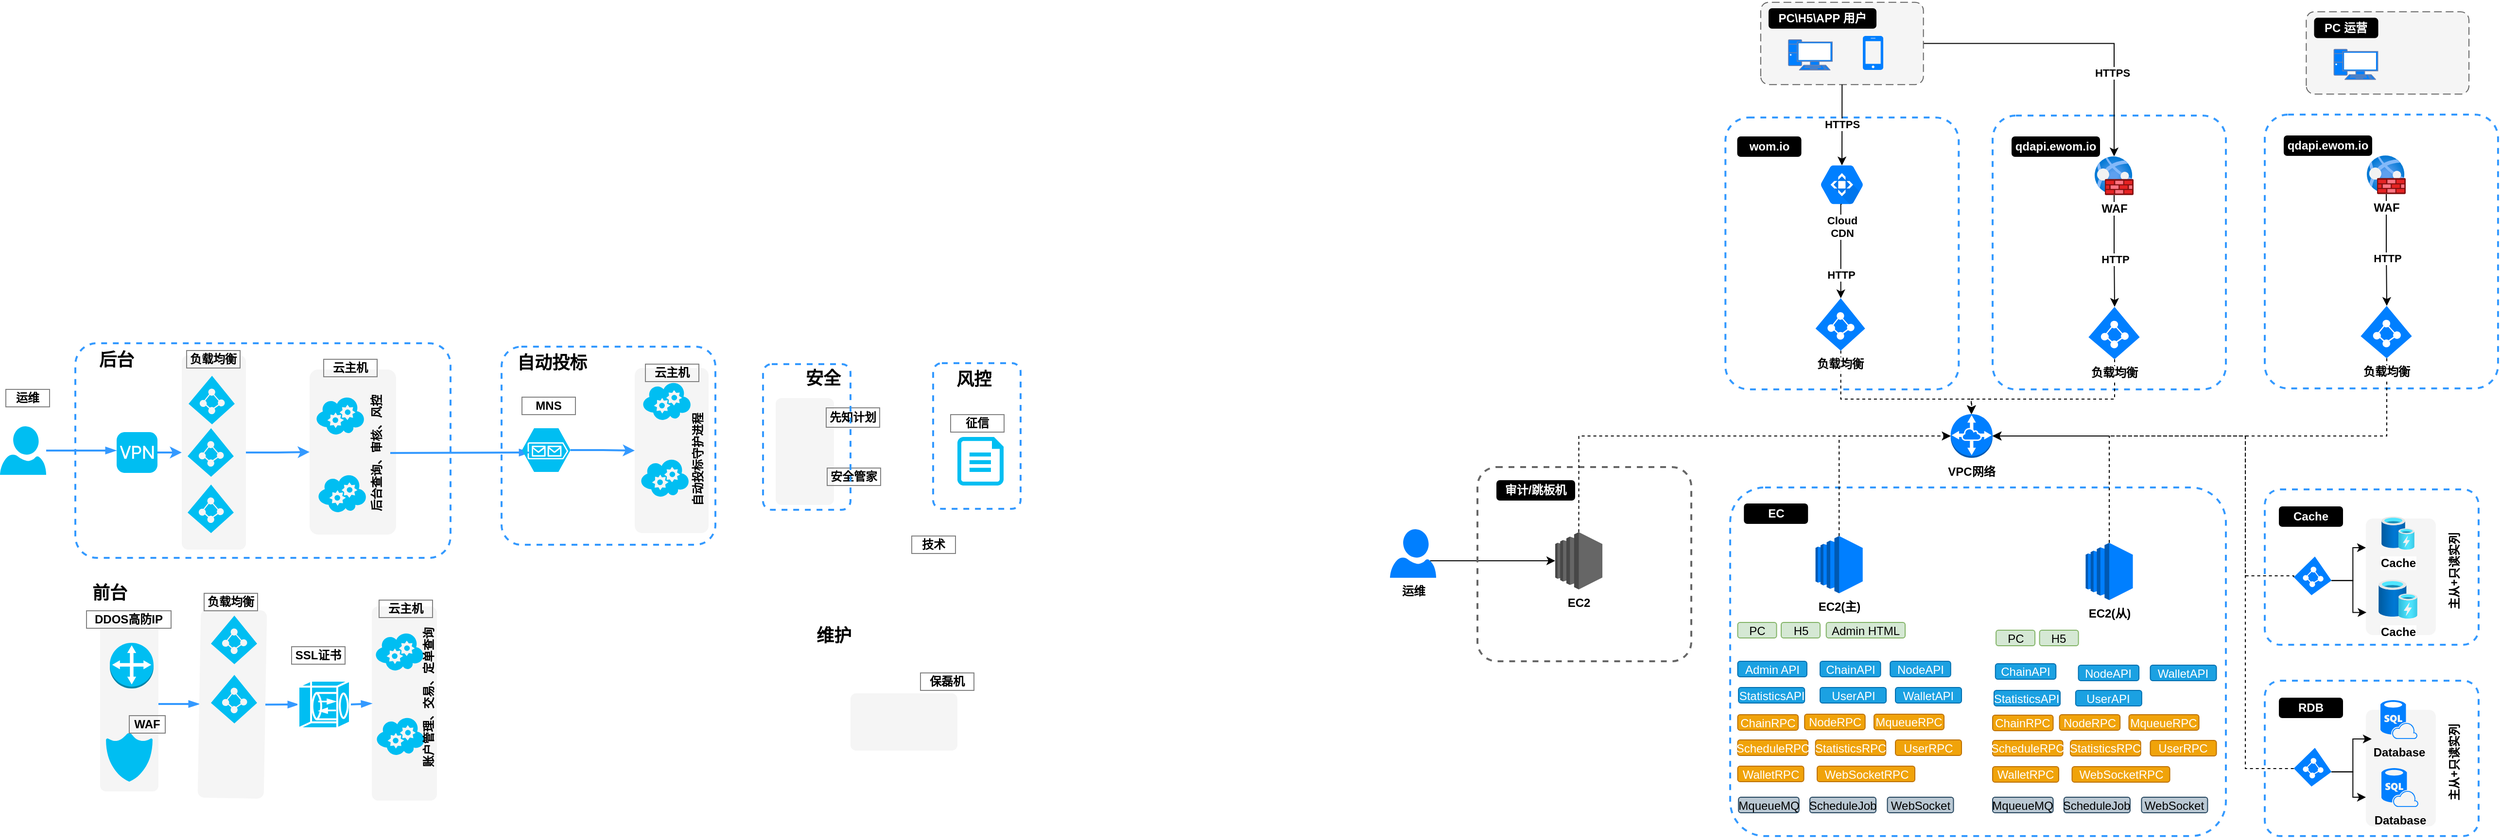 <mxfile version="17.4.6" type="github">
  <diagram name="Page-1" id="bfe91b75-5d2c-26a0-9c1d-138518896778">
    <mxGraphModel dx="3629" dy="1196" grid="1" gridSize="10" guides="1" tooltips="1" connect="1" arrows="1" fold="1" page="0" pageScale="1" pageWidth="1100" pageHeight="850" background="none" math="0" shadow="0">
      <root>
        <mxCell id="0" />
        <mxCell id="1" parent="0" />
        <mxCell id="LizpNqH5XbW1a9Z3ppsu-41" value="" style="rounded=1;arcSize=10;dashed=1;strokeColor=#666666;fillColor=#f5f5f5;dashPattern=8 4;strokeWidth=1;rotation=-90;" vertex="1" parent="1">
          <mxGeometry x="1004" y="-110.19" width="84.75" height="167.38" as="geometry" />
        </mxCell>
        <mxCell id="JEiJStZFtpuKIrxnZZQP-120" value="" style="rounded=1;arcSize=10;dashed=1;strokeColor=#3399FF;fillColor=none;strokeWidth=2;" parent="1" vertex="1">
          <mxGeometry x="370" y="421" width="510" height="359" as="geometry" />
        </mxCell>
        <mxCell id="JEiJStZFtpuKIrxnZZQP-112" value="" style="rounded=1;arcSize=10;dashed=1;strokeColor=#3399FF;fillColor=none;strokeWidth=2;fontStyle=1;labelBackgroundColor=default;" parent="1" vertex="1">
          <mxGeometry x="640" y="38" width="240" height="282" as="geometry" />
        </mxCell>
        <mxCell id="JEiJStZFtpuKIrxnZZQP-115" style="edgeStyle=orthogonalEdgeStyle;rounded=0;orthogonalLoop=1;jettySize=auto;html=1;entryX=0.51;entryY=0;entryDx=0;entryDy=0;entryPerimeter=0;fontColor=#000000;" parent="1" source="JEiJStZFtpuKIrxnZZQP-105" target="JEiJStZFtpuKIrxnZZQP-114" edge="1">
          <mxGeometry relative="1" as="geometry" />
        </mxCell>
        <mxCell id="JEiJStZFtpuKIrxnZZQP-117" value="HTTP" style="edgeLabel;html=1;align=center;verticalAlign=middle;resizable=0;points=[];fontColor=#000000;fontStyle=1" parent="JEiJStZFtpuKIrxnZZQP-115" vertex="1" connectable="0">
          <mxGeometry x="0.147" relative="1" as="geometry">
            <mxPoint as="offset" />
          </mxGeometry>
        </mxCell>
        <mxCell id="JEiJStZFtpuKIrxnZZQP-143" style="edgeStyle=orthogonalEdgeStyle;rounded=0;orthogonalLoop=1;jettySize=auto;html=1;exitX=0.5;exitY=1;exitDx=0;exitDy=0;fontColor=#000000;" parent="1" source="JEiJStZFtpuKIrxnZZQP-14" target="JEiJStZFtpuKIrxnZZQP-105" edge="1">
          <mxGeometry relative="1" as="geometry" />
        </mxCell>
        <mxCell id="JEiJStZFtpuKIrxnZZQP-144" value="HTTPS" style="edgeLabel;html=1;align=center;verticalAlign=middle;resizable=0;points=[];fontColor=#000000;fontStyle=1" parent="JEiJStZFtpuKIrxnZZQP-143" vertex="1" connectable="0">
          <mxGeometry x="0.449" y="-2" relative="1" as="geometry">
            <mxPoint as="offset" />
          </mxGeometry>
        </mxCell>
        <mxCell id="JEiJStZFtpuKIrxnZZQP-14" value="" style="rounded=1;arcSize=10;dashed=1;strokeColor=#666666;fillColor=#f5f5f5;dashPattern=8 4;strokeWidth=1;rotation=-90;" parent="1" vertex="1">
          <mxGeometry x="442.75" y="-120" width="84.75" height="167.38" as="geometry" />
        </mxCell>
        <mxCell id="JEiJStZFtpuKIrxnZZQP-1" value="" style="rounded=1;arcSize=10;dashed=1;strokeColor=#3399FF;fillColor=none;strokeWidth=2;" parent="1" vertex="1">
          <mxGeometry x="365.13" y="40" width="240" height="280" as="geometry" />
        </mxCell>
        <mxCell id="JEiJStZFtpuKIrxnZZQP-2" value="" style="rounded=1;arcSize=10;dashed=1;strokeColor=none;fillColor=#f5f5f5;dashPattern=8 4;strokeWidth=2;rotation=0;" parent="1" vertex="1">
          <mxGeometry x="-535" y="633" width="110" height="59" as="geometry" />
        </mxCell>
        <mxCell id="JEiJStZFtpuKIrxnZZQP-3" value="" style="rounded=1;arcSize=10;dashed=1;strokeColor=#3399FF;fillColor=none;strokeWidth=2;" parent="1" vertex="1">
          <mxGeometry x="920" y="423" width="220" height="160" as="geometry" />
        </mxCell>
        <mxCell id="JEiJStZFtpuKIrxnZZQP-4" value="" style="rounded=1;arcSize=10;dashed=1;strokeColor=#3399FF;fillColor=none;strokeWidth=2;rotation=-90;" parent="1" vertex="1">
          <mxGeometry x="-1250" y="190" width="221" height="386" as="geometry" />
        </mxCell>
        <mxCell id="JEiJStZFtpuKIrxnZZQP-5" value="" style="rounded=1;arcSize=10;dashed=1;strokeColor=#3399FF;fillColor=none;strokeWidth=2;" parent="1" vertex="1">
          <mxGeometry x="-450" y="293" width="90" height="150" as="geometry" />
        </mxCell>
        <mxCell id="JEiJStZFtpuKIrxnZZQP-6" value="" style="rounded=1;arcSize=10;dashed=1;strokeColor=#3399FF;fillColor=none;strokeWidth=2;" parent="1" vertex="1">
          <mxGeometry x="-894" y="276" width="220" height="204" as="geometry" />
        </mxCell>
        <mxCell id="JEiJStZFtpuKIrxnZZQP-103" value="HTTPS" style="edgeStyle=orthogonalEdgeStyle;rounded=0;orthogonalLoop=1;jettySize=auto;html=1;exitX=0;exitY=0.5;exitDx=0;exitDy=0;entryX=0.5;entryY=0.16;entryDx=0;entryDy=0;entryPerimeter=0;fontColor=#000000;fontStyle=1" parent="1" source="JEiJStZFtpuKIrxnZZQP-14" target="JEiJStZFtpuKIrxnZZQP-102" edge="1">
          <mxGeometry relative="1" as="geometry" />
        </mxCell>
        <mxCell id="JEiJStZFtpuKIrxnZZQP-15" value="" style="rounded=1;arcSize=10;dashed=1;strokeColor=none;fillColor=#f5f5f5;dashPattern=8 4;strokeWidth=2;" parent="1" vertex="1">
          <mxGeometry x="-612" y="329" width="60" height="110" as="geometry" />
        </mxCell>
        <mxCell id="JEiJStZFtpuKIrxnZZQP-16" style="edgeStyle=orthogonalEdgeStyle;rounded=0;html=1;exitX=0.5;exitY=1;entryX=0.5;entryY=0;jettySize=auto;orthogonalLoop=1;strokeColor=#3399FF;strokeWidth=2;" parent="1" source="JEiJStZFtpuKIrxnZZQP-17" target="JEiJStZFtpuKIrxnZZQP-18" edge="1">
          <mxGeometry relative="1" as="geometry" />
        </mxCell>
        <mxCell id="JEiJStZFtpuKIrxnZZQP-17" value="" style="rounded=1;arcSize=10;dashed=1;strokeColor=none;fillColor=#f5f5f5;dashPattern=8 4;strokeWidth=2;rotation=-90;" parent="1" vertex="1">
          <mxGeometry x="-1290" y="352" width="200" height="66" as="geometry" />
        </mxCell>
        <mxCell id="JEiJStZFtpuKIrxnZZQP-18" value="" style="rounded=1;arcSize=10;dashed=1;strokeColor=none;fillColor=#f5f5f5;dashPattern=8 4;strokeWidth=2;rotation=-90;" parent="1" vertex="1">
          <mxGeometry x="-1132" y="340" width="170" height="89" as="geometry" />
        </mxCell>
        <mxCell id="JEiJStZFtpuKIrxnZZQP-19" value="" style="rounded=1;arcSize=10;dashed=1;strokeColor=none;fillColor=#f5f5f5;dashPattern=8 4;strokeWidth=2;rotation=-90;" parent="1" vertex="1">
          <mxGeometry x="-804" y="345" width="170" height="76" as="geometry" />
        </mxCell>
        <mxCell id="JEiJStZFtpuKIrxnZZQP-20" value="" style="rounded=1;arcSize=10;dashed=1;strokeColor=none;fillColor=#f5f5f5;dashPattern=8 4;strokeWidth=2;rotation=-90;" parent="1" vertex="1">
          <mxGeometry x="1000" y="477" width="120" height="72" as="geometry" />
        </mxCell>
        <mxCell id="JEiJStZFtpuKIrxnZZQP-21" value="" style="rounded=1;arcSize=10;dashed=1;strokeColor=none;fillColor=#f5f5f5;dashPattern=8 4;strokeWidth=2;rotation=-90;" parent="1" vertex="1">
          <mxGeometry x="-1094" y="610" width="200" height="67" as="geometry" />
        </mxCell>
        <mxCell id="JEiJStZFtpuKIrxnZZQP-22" style="edgeStyle=none;rounded=0;html=1;exitX=0.5;exitY=1;startArrow=none;startFill=0;endArrow=blockThin;endFill=1;jettySize=auto;orthogonalLoop=1;strokeColor=#3399FF;strokeWidth=2;fontColor=#00BEF2;" parent="1" source="JEiJStZFtpuKIrxnZZQP-23" target="JEiJStZFtpuKIrxnZZQP-25" edge="1">
          <mxGeometry relative="1" as="geometry" />
        </mxCell>
        <mxCell id="JEiJStZFtpuKIrxnZZQP-23" value="" style="rounded=1;arcSize=10;dashed=1;strokeColor=none;fillColor=#f5f5f5;dashPattern=8 4;strokeWidth=2;rotation=-90;" parent="1" vertex="1">
          <mxGeometry x="-1367" y="614" width="180" height="60" as="geometry" />
        </mxCell>
        <mxCell id="JEiJStZFtpuKIrxnZZQP-24" style="edgeStyle=none;rounded=0;html=1;exitX=0.5;exitY=1;entryX=0;entryY=0.5;entryPerimeter=0;startArrow=none;startFill=0;endArrow=blockThin;endFill=1;jettySize=auto;orthogonalLoop=1;strokeColor=#3399FF;strokeWidth=2;fontColor=#00BEF2;" parent="1" source="JEiJStZFtpuKIrxnZZQP-25" target="JEiJStZFtpuKIrxnZZQP-76" edge="1">
          <mxGeometry relative="1" as="geometry" />
        </mxCell>
        <mxCell id="JEiJStZFtpuKIrxnZZQP-25" value="" style="rounded=1;arcSize=10;dashed=1;strokeColor=none;fillColor=#f5f5f5;dashPattern=8 4;strokeWidth=2;rotation=-89;" parent="1" vertex="1">
          <mxGeometry x="-1268" y="610" width="194" height="68" as="geometry" />
        </mxCell>
        <mxCell id="JEiJStZFtpuKIrxnZZQP-158" style="edgeStyle=orthogonalEdgeStyle;rounded=0;orthogonalLoop=1;jettySize=auto;html=1;exitX=0.87;exitY=0.65;exitDx=0;exitDy=0;exitPerimeter=0;fontColor=#000000;" parent="1" source="JEiJStZFtpuKIrxnZZQP-27" target="JEiJStZFtpuKIrxnZZQP-157" edge="1">
          <mxGeometry relative="1" as="geometry" />
        </mxCell>
        <mxCell id="JEiJStZFtpuKIrxnZZQP-27" value="运维" style="verticalLabelPosition=bottom;html=1;verticalAlign=top;strokeColor=none;fillColor=#007FFF;shape=mxgraph.azure.user;fontStyle=1" parent="1" vertex="1">
          <mxGeometry x="20" y="464" width="47.5" height="50" as="geometry" />
        </mxCell>
        <mxCell id="JEiJStZFtpuKIrxnZZQP-28" value="" style="verticalLabelPosition=bottom;html=1;verticalAlign=top;strokeColor=none;fillColor=#00BEF2;shape=mxgraph.azure.azure_active_directory;" parent="1" vertex="1">
          <mxGeometry x="-1217" y="418" width="47.5" height="50" as="geometry" />
        </mxCell>
        <mxCell id="JEiJStZFtpuKIrxnZZQP-29" value="" style="verticalLabelPosition=bottom;html=1;verticalAlign=top;strokeColor=none;fillColor=#00BEF2;shape=mxgraph.azure.azure_active_directory;" parent="1" vertex="1">
          <mxGeometry x="-1216" y="306" width="47.5" height="50" as="geometry" />
        </mxCell>
        <mxCell id="JEiJStZFtpuKIrxnZZQP-30" value="" style="verticalLabelPosition=bottom;html=1;verticalAlign=top;strokeColor=none;fillColor=#00BEF2;shape=mxgraph.azure.azure_active_directory;" parent="1" vertex="1">
          <mxGeometry x="-1217" y="360" width="47.5" height="50" as="geometry" />
        </mxCell>
        <mxCell id="JEiJStZFtpuKIrxnZZQP-31" value="" style="verticalLabelPosition=bottom;html=1;verticalAlign=top;strokeColor=none;fillColor=#00BEF2;shape=mxgraph.azure.cloud_service;" parent="1" vertex="1">
          <mxGeometry x="-1024" y="570" width="50" height="40" as="geometry" />
        </mxCell>
        <mxCell id="JEiJStZFtpuKIrxnZZQP-32" value="" style="verticalLabelPosition=bottom;html=1;verticalAlign=top;strokeColor=none;fillColor=#00BEF2;shape=mxgraph.azure.cloud_service;" parent="1" vertex="1">
          <mxGeometry x="-1023" y="657" width="50" height="40" as="geometry" />
        </mxCell>
        <mxCell id="JEiJStZFtpuKIrxnZZQP-33" style="edgeStyle=none;rounded=0;html=1;exitX=0.5;exitY=1;entryX=0.16;entryY=0.556;entryPerimeter=0;startArrow=none;startFill=0;endArrow=blockThin;endFill=1;jettySize=auto;orthogonalLoop=1;strokeColor=#3399FF;strokeWidth=2;fontColor=#00BEF2;" parent="1" source="JEiJStZFtpuKIrxnZZQP-35" target="JEiJStZFtpuKIrxnZZQP-43" edge="1">
          <mxGeometry relative="1" as="geometry" />
        </mxCell>
        <mxCell id="JEiJStZFtpuKIrxnZZQP-35" value="&lt;b&gt;后台查询、审核、风控&lt;/b&gt;" style="text;html=1;strokeColor=none;fillColor=none;align=center;verticalAlign=middle;whiteSpace=wrap;rounded=0;rotation=-90;" parent="1" vertex="1">
          <mxGeometry x="-1091" y="371" width="136" height="29" as="geometry" />
        </mxCell>
        <mxCell id="JEiJStZFtpuKIrxnZZQP-36" value="" style="endArrow=none;dashed=1;html=1;strokeColor=#3399FF;strokeWidth=2;edgeStyle=orthogonalEdgeStyle;" parent="1" edge="1">
          <mxGeometry width="50" height="50" relative="1" as="geometry">
            <mxPoint x="-1137" y="590" as="sourcePoint" />
            <mxPoint x="-1137" y="590" as="targetPoint" />
          </mxGeometry>
        </mxCell>
        <mxCell id="JEiJStZFtpuKIrxnZZQP-37" value="&lt;b&gt;&lt;font style=&quot;font-size: 18px&quot;&gt;后台&lt;/font&gt;&lt;/b&gt;" style="text;html=1;strokeColor=none;fillColor=none;align=center;verticalAlign=middle;whiteSpace=wrap;rounded=0;rotation=0;" parent="1" vertex="1">
          <mxGeometry x="-1310" y="280" width="40" height="20" as="geometry" />
        </mxCell>
        <mxCell id="JEiJStZFtpuKIrxnZZQP-38" value="&lt;b&gt;负载均衡&lt;/b&gt;" style="rounded=0;whiteSpace=wrap;html=1;strokeColor=#828282;fillColor=none;" parent="1" vertex="1">
          <mxGeometry x="-1218" y="280" width="55" height="18" as="geometry" />
        </mxCell>
        <mxCell id="JEiJStZFtpuKIrxnZZQP-39" value="&lt;b&gt;云主机&lt;/b&gt;" style="rounded=0;whiteSpace=wrap;html=1;strokeColor=#828282;fillColor=none;" parent="1" vertex="1">
          <mxGeometry x="-1077" y="289" width="55" height="18" as="geometry" />
        </mxCell>
        <mxCell id="JEiJStZFtpuKIrxnZZQP-40" value="&lt;b&gt;运维&lt;/b&gt;" style="rounded=0;whiteSpace=wrap;html=1;strokeColor=#828282;fillColor=none;" parent="1" vertex="1">
          <mxGeometry x="-1404" y="320" width="45" height="18" as="geometry" />
        </mxCell>
        <mxCell id="JEiJStZFtpuKIrxnZZQP-41" value="&lt;b&gt;&lt;font style=&quot;font-size: 18px&quot;&gt;自动投标&lt;/font&gt;&lt;/b&gt;" style="text;html=1;strokeColor=none;fillColor=none;align=center;verticalAlign=middle;whiteSpace=wrap;rounded=0;" parent="1" vertex="1">
          <mxGeometry x="-887" y="283" width="90" height="20" as="geometry" />
        </mxCell>
        <mxCell id="JEiJStZFtpuKIrxnZZQP-42" style="edgeStyle=orthogonalEdgeStyle;rounded=0;html=1;entryX=0.5;entryY=0;jettySize=auto;orthogonalLoop=1;strokeColor=#3399FF;strokeWidth=2;" parent="1" source="JEiJStZFtpuKIrxnZZQP-43" target="JEiJStZFtpuKIrxnZZQP-19" edge="1">
          <mxGeometry relative="1" as="geometry" />
        </mxCell>
        <mxCell id="JEiJStZFtpuKIrxnZZQP-43" value="" style="verticalLabelPosition=bottom;html=1;verticalAlign=top;strokeColor=none;fillColor=#00BEF2;shape=mxgraph.azure.storage_queue;" parent="1" vertex="1">
          <mxGeometry x="-873" y="360" width="50" height="45" as="geometry" />
        </mxCell>
        <mxCell id="JEiJStZFtpuKIrxnZZQP-44" value="&lt;b&gt;MNS&lt;/b&gt;" style="rounded=0;whiteSpace=wrap;html=1;strokeColor=#828282;fillColor=none;" parent="1" vertex="1">
          <mxGeometry x="-873" y="328" width="55" height="18" as="geometry" />
        </mxCell>
        <mxCell id="JEiJStZFtpuKIrxnZZQP-45" value="" style="verticalLabelPosition=bottom;html=1;verticalAlign=top;strokeColor=none;fillColor=#00BEF2;shape=mxgraph.azure.cloud_service;" parent="1" vertex="1">
          <mxGeometry x="-751" y="391" width="50" height="40" as="geometry" />
        </mxCell>
        <mxCell id="JEiJStZFtpuKIrxnZZQP-46" value="" style="verticalLabelPosition=bottom;html=1;verticalAlign=top;strokeColor=none;fillColor=#00BEF2;shape=mxgraph.azure.cloud_service;" parent="1" vertex="1">
          <mxGeometry x="-749" y="312" width="50" height="40" as="geometry" />
        </mxCell>
        <mxCell id="JEiJStZFtpuKIrxnZZQP-47" value="&lt;b&gt;云主机&lt;/b&gt;" style="rounded=0;whiteSpace=wrap;html=1;strokeColor=#828282;fillColor=none;" parent="1" vertex="1">
          <mxGeometry x="-746" y="294" width="55" height="18" as="geometry" />
        </mxCell>
        <mxCell id="JEiJStZFtpuKIrxnZZQP-48" value="" style="verticalLabelPosition=bottom;html=1;verticalAlign=top;strokeColor=none;fillColor=#00BEF2;shape=mxgraph.azure.file;" parent="1" vertex="1">
          <mxGeometry x="-425" y="369" width="47.5" height="50" as="geometry" />
        </mxCell>
        <mxCell id="JEiJStZFtpuKIrxnZZQP-49" value="&lt;b&gt;征信&lt;/b&gt;" style="rounded=0;whiteSpace=wrap;html=1;strokeColor=#828282;fillColor=none;" parent="1" vertex="1">
          <mxGeometry x="-432" y="346" width="55" height="18" as="geometry" />
        </mxCell>
        <mxCell id="JEiJStZFtpuKIrxnZZQP-53" value="&lt;b&gt;自动投标守护进程&lt;/b&gt;" style="text;html=1;strokeColor=none;fillColor=none;align=center;verticalAlign=middle;whiteSpace=wrap;rounded=0;rotation=-90;" parent="1" vertex="1">
          <mxGeometry x="-760" y="382" width="136" height="20" as="geometry" />
        </mxCell>
        <mxCell id="JEiJStZFtpuKIrxnZZQP-59" value="&lt;b&gt;主从+只读实列&lt;/b&gt;" style="text;html=1;strokeColor=none;fillColor=none;align=center;verticalAlign=middle;whiteSpace=wrap;rounded=0;rotation=-90;" parent="1" vertex="1">
          <mxGeometry x="1060" y="497" width="110" height="20" as="geometry" />
        </mxCell>
        <mxCell id="JEiJStZFtpuKIrxnZZQP-60" value="&lt;b&gt;&lt;font style=&quot;font-size: 18px&quot;&gt;风控&lt;/font&gt;&lt;/b&gt;" style="text;html=1;strokeColor=none;fillColor=none;align=center;verticalAlign=middle;whiteSpace=wrap;rounded=0;" parent="1" vertex="1">
          <mxGeometry x="-453" y="300" width="90" height="20" as="geometry" />
        </mxCell>
        <mxCell id="JEiJStZFtpuKIrxnZZQP-61" value="" style="shape=image;html=1;verticalAlign=top;verticalLabelPosition=bottom;labelBackgroundColor=#ffffff;imageAspect=0;aspect=fixed;image=https://cdn4.iconfinder.com/data/icons/for-your-interface-free-samples/128/Umbrella-128.png;strokeColor=#828282;fillColor=#00BEF2;" parent="1" vertex="1">
          <mxGeometry x="-604" y="330" width="48" height="48" as="geometry" />
        </mxCell>
        <mxCell id="JEiJStZFtpuKIrxnZZQP-62" value="" style="shape=image;html=1;verticalAlign=top;verticalLabelPosition=bottom;labelBackgroundColor=#ffffff;imageAspect=0;aspect=fixed;image=https://cdn1.iconfinder.com/data/icons/unique-round-blue/93/lock-128.png;strokeColor=#828282;fillColor=#00BEF2;" parent="1" vertex="1">
          <mxGeometry x="-600" y="394" width="40" height="40" as="geometry" />
        </mxCell>
        <mxCell id="JEiJStZFtpuKIrxnZZQP-63" value="&lt;span style=&quot;font-size: 18px&quot;&gt;&lt;b&gt;安全&lt;/b&gt;&lt;/span&gt;" style="text;html=1;strokeColor=none;fillColor=none;align=center;verticalAlign=middle;whiteSpace=wrap;rounded=0;" parent="1" vertex="1">
          <mxGeometry x="-608" y="299" width="90" height="20" as="geometry" />
        </mxCell>
        <mxCell id="JEiJStZFtpuKIrxnZZQP-64" value="&lt;b&gt;先知计划&lt;/b&gt;" style="rounded=0;whiteSpace=wrap;html=1;strokeColor=#828282;fillColor=none;" parent="1" vertex="1">
          <mxGeometry x="-560" y="339" width="55" height="20" as="geometry" />
        </mxCell>
        <mxCell id="JEiJStZFtpuKIrxnZZQP-65" value="&lt;b&gt;安全管家&lt;/b&gt;" style="rounded=0;whiteSpace=wrap;html=1;strokeColor=#828282;fillColor=none;" parent="1" vertex="1">
          <mxGeometry x="-559" y="401" width="55" height="18" as="geometry" />
        </mxCell>
        <mxCell id="JEiJStZFtpuKIrxnZZQP-66" style="edgeStyle=orthogonalEdgeStyle;rounded=0;html=1;exitX=0.5;exitY=1;entryX=0.5;entryY=1;jettySize=auto;orthogonalLoop=1;strokeColor=#3399FF;strokeWidth=2;" parent="1" source="JEiJStZFtpuKIrxnZZQP-64" target="JEiJStZFtpuKIrxnZZQP-64" edge="1">
          <mxGeometry relative="1" as="geometry" />
        </mxCell>
        <mxCell id="JEiJStZFtpuKIrxnZZQP-67" value="" style="verticalLabelPosition=bottom;html=1;verticalAlign=top;strokeColor=none;fillColor=#00BEF2;shape=mxgraph.azure.cloud_service;" parent="1" vertex="1">
          <mxGeometry x="-1083" y="407" width="50" height="40" as="geometry" />
        </mxCell>
        <mxCell id="JEiJStZFtpuKIrxnZZQP-68" value="" style="verticalLabelPosition=bottom;html=1;verticalAlign=top;strokeColor=none;fillColor=#00BEF2;shape=mxgraph.azure.cloud_service;" parent="1" vertex="1">
          <mxGeometry x="-1085" y="327" width="50" height="40" as="geometry" />
        </mxCell>
        <mxCell id="JEiJStZFtpuKIrxnZZQP-69" value="&lt;b&gt;账户管理、交易、定单查询&lt;/b&gt;" style="text;html=1;strokeColor=none;fillColor=none;align=center;verticalAlign=middle;whiteSpace=wrap;rounded=0;rotation=-90;" parent="1" vertex="1">
          <mxGeometry x="-1044" y="627" width="150" height="20" as="geometry" />
        </mxCell>
        <mxCell id="JEiJStZFtpuKIrxnZZQP-70" value="&lt;b&gt;云主机&lt;/b&gt;" style="rounded=0;whiteSpace=wrap;html=1;strokeColor=#828282;fillColor=none;" parent="1" vertex="1">
          <mxGeometry x="-1020" y="537" width="55" height="18" as="geometry" />
        </mxCell>
        <mxCell id="JEiJStZFtpuKIrxnZZQP-71" value="" style="verticalLabelPosition=bottom;html=1;verticalAlign=top;strokeColor=none;fillColor=#00BEF2;shape=mxgraph.azure.azure_active_directory;" parent="1" vertex="1">
          <mxGeometry x="-1193" y="553" width="47.5" height="50" as="geometry" />
        </mxCell>
        <mxCell id="JEiJStZFtpuKIrxnZZQP-72" value="" style="verticalLabelPosition=bottom;html=1;verticalAlign=top;strokeColor=none;fillColor=#00BEF2;shape=mxgraph.azure.azure_active_directory;" parent="1" vertex="1">
          <mxGeometry x="-1193" y="614" width="47.5" height="50" as="geometry" />
        </mxCell>
        <mxCell id="JEiJStZFtpuKIrxnZZQP-171" style="edgeStyle=orthogonalEdgeStyle;rounded=0;orthogonalLoop=1;jettySize=auto;html=1;exitX=0.51;exitY=1;exitDx=0;exitDy=0;exitPerimeter=0;dashed=1;fontColor=#FFFFFF;" parent="1" source="JEiJStZFtpuKIrxnZZQP-73" target="JEiJStZFtpuKIrxnZZQP-146" edge="1">
          <mxGeometry relative="1" as="geometry">
            <Array as="points">
              <mxPoint x="484" y="330" />
              <mxPoint x="618" y="330" />
            </Array>
          </mxGeometry>
        </mxCell>
        <mxCell id="JEiJStZFtpuKIrxnZZQP-73" value="负载均衡" style="verticalLabelPosition=bottom;html=1;verticalAlign=top;strokeColor=none;fillColor=#007FFF;shape=mxgraph.azure.azure_active_directory;rotation=0;labelBackgroundColor=default;fontStyle=1" parent="1" vertex="1">
          <mxGeometry x="457.82" y="226.14" width="51" height="54" as="geometry" />
        </mxCell>
        <mxCell id="JEiJStZFtpuKIrxnZZQP-74" value="&lt;b&gt;负载均衡&lt;/b&gt;" style="rounded=0;whiteSpace=wrap;html=1;strokeColor=#828282;fillColor=none;" parent="1" vertex="1">
          <mxGeometry x="-1200" y="530" width="55" height="18" as="geometry" />
        </mxCell>
        <mxCell id="JEiJStZFtpuKIrxnZZQP-75" style="edgeStyle=none;rounded=0;html=1;exitX=1;exitY=0.5;exitPerimeter=0;entryX=0.5;entryY=0;startArrow=none;startFill=0;endArrow=blockThin;endFill=1;jettySize=auto;orthogonalLoop=1;strokeColor=#3399FF;strokeWidth=2;fontColor=#00BEF2;" parent="1" source="JEiJStZFtpuKIrxnZZQP-76" target="JEiJStZFtpuKIrxnZZQP-21" edge="1">
          <mxGeometry relative="1" as="geometry" />
        </mxCell>
        <mxCell id="JEiJStZFtpuKIrxnZZQP-76" value="" style="shape=mxgraph.cisco.misc.ssl_terminator;html=1;dashed=0;fillColor=#00BEF2;strokeColor=#ffffff;strokeWidth=2;verticalLabelPosition=bottom;verticalAlign=top" parent="1" vertex="1">
          <mxGeometry x="-1103" y="620" width="53" height="49" as="geometry" />
        </mxCell>
        <mxCell id="JEiJStZFtpuKIrxnZZQP-77" value="&lt;b&gt;SSL证书&lt;/b&gt;" style="rounded=0;whiteSpace=wrap;html=1;strokeColor=#828282;fillColor=none;" parent="1" vertex="1">
          <mxGeometry x="-1110" y="585" width="55" height="18" as="geometry" />
        </mxCell>
        <mxCell id="JEiJStZFtpuKIrxnZZQP-78" value="" style="shadow=0;dashed=0;html=1;strokeColor=none;shape=mxgraph.mscae.intune.protection;fillColor=#00BEF2;" parent="1" vertex="1">
          <mxGeometry x="-1301" y="674" width="48" height="50" as="geometry" />
        </mxCell>
        <mxCell id="JEiJStZFtpuKIrxnZZQP-79" value="" style="dashed=0;html=1;shape=mxgraph.aws3.customer_gateway;fillColor=#00BEF2;gradientColor=none;strokeColor=#828282;" parent="1" vertex="1">
          <mxGeometry x="-1297" y="581" width="45" height="47" as="geometry" />
        </mxCell>
        <mxCell id="JEiJStZFtpuKIrxnZZQP-80" value="&lt;b&gt;DDOS高防IP&lt;/b&gt;" style="rounded=0;whiteSpace=wrap;html=1;strokeColor=#828282;fillColor=none;" parent="1" vertex="1">
          <mxGeometry x="-1321" y="548" width="87" height="18" as="geometry" />
        </mxCell>
        <mxCell id="JEiJStZFtpuKIrxnZZQP-81" style="edgeStyle=orthogonalEdgeStyle;rounded=0;html=1;exitX=0.25;exitY=0;entryX=0.25;entryY=0;jettySize=auto;orthogonalLoop=1;strokeColor=#3399FF;strokeWidth=2;" parent="1" source="JEiJStZFtpuKIrxnZZQP-80" target="JEiJStZFtpuKIrxnZZQP-80" edge="1">
          <mxGeometry relative="1" as="geometry" />
        </mxCell>
        <mxCell id="JEiJStZFtpuKIrxnZZQP-82" value="&lt;b&gt;WAF&lt;/b&gt;" style="rounded=0;whiteSpace=wrap;html=1;strokeColor=#828282;fillColor=none;" parent="1" vertex="1">
          <mxGeometry x="-1277" y="656" width="37" height="18" as="geometry" />
        </mxCell>
        <mxCell id="JEiJStZFtpuKIrxnZZQP-83" style="edgeStyle=orthogonalEdgeStyle;rounded=0;html=1;entryX=0.5;entryY=0;jettySize=auto;orthogonalLoop=1;strokeColor=#3399FF;strokeWidth=2;" parent="1" source="JEiJStZFtpuKIrxnZZQP-84" target="JEiJStZFtpuKIrxnZZQP-17" edge="1">
          <mxGeometry relative="1" as="geometry" />
        </mxCell>
        <mxCell id="JEiJStZFtpuKIrxnZZQP-84" value="" style="html=1;strokeWidth=1;shadow=0;dashed=0;shape=mxgraph.ios7.misc.vpn;fillColor=#00BEF2;strokeColor=none;buttonText=;strokeColor2=#222222;fontColor=#222222;fontSize=8;verticalLabelPosition=bottom;verticalAlign=top;align=center;" parent="1" vertex="1">
          <mxGeometry x="-1290" y="364" width="42" height="42" as="geometry" />
        </mxCell>
        <mxCell id="JEiJStZFtpuKIrxnZZQP-85" value="" style="fontColor=#0066CC;verticalAlign=top;verticalLabelPosition=bottom;labelPosition=center;align=center;html=1;fillColor=#007FFF;strokeColor=#6881B3;gradientColor=none;gradientDirection=north;strokeWidth=2;shape=mxgraph.networks.pc;" parent="1" vertex="1">
          <mxGeometry x="430" y="-40" width="45" height="31" as="geometry" />
        </mxCell>
        <mxCell id="JEiJStZFtpuKIrxnZZQP-86" value="" style="shadow=0;dashed=0;html=1;strokeColor=none;fillColor=#007FFF;labelPosition=center;verticalLabelPosition=bottom;verticalAlign=top;shape=mxgraph.office.devices.cell_phone_iphone_proportional;" parent="1" vertex="1">
          <mxGeometry x="506.5" y="-44" width="21" height="35" as="geometry" />
        </mxCell>
        <mxCell id="JEiJStZFtpuKIrxnZZQP-88" value="&lt;b&gt;PC\H5\APP 用户&lt;/b&gt;" style="text;html=1;strokeColor=default;fillColor=#000000;align=center;verticalAlign=middle;whiteSpace=wrap;rounded=1;rotation=0;labelBackgroundColor=none;fontColor=#FFFFFF;shadow=0;labelBorderColor=none;" parent="1" vertex="1">
          <mxGeometry x="410" y="-72" width="110" height="20" as="geometry" />
        </mxCell>
        <mxCell id="JEiJStZFtpuKIrxnZZQP-89" value="&lt;b&gt;&lt;font style=&quot;font-size: 18px&quot;&gt;维护&lt;/font&gt;&lt;/b&gt;" style="text;html=1;strokeColor=none;fillColor=none;align=center;verticalAlign=middle;whiteSpace=wrap;rounded=0;" parent="1" vertex="1">
          <mxGeometry x="-580" y="564" width="56" height="20" as="geometry" />
        </mxCell>
        <mxCell id="JEiJStZFtpuKIrxnZZQP-90" value="" style="shape=image;html=1;verticalAlign=top;verticalLabelPosition=bottom;labelBackgroundColor=#ffffff;imageAspect=0;aspect=fixed;image=https://cdn4.iconfinder.com/data/icons/48-bubbles/48/24.TV-128.png;strokeColor=#CCCCCC;fillColor=#00BEF2;fontColor=#00BEF2;" parent="1" vertex="1">
          <mxGeometry x="-510" y="635" width="56" height="56" as="geometry" />
        </mxCell>
        <mxCell id="JEiJStZFtpuKIrxnZZQP-91" value="&lt;b&gt;保磊机&lt;/b&gt;" style="rounded=0;whiteSpace=wrap;html=1;strokeColor=#828282;fillColor=none;" parent="1" vertex="1">
          <mxGeometry x="-463" y="612" width="55" height="18" as="geometry" />
        </mxCell>
        <mxCell id="JEiJStZFtpuKIrxnZZQP-92" style="edgeStyle=none;rounded=0;html=1;exitX=1;exitY=0.5;endArrow=none;endFill=0;jettySize=auto;orthogonalLoop=1;strokeColor=#3399FF;strokeWidth=2;fontColor=#00BEF2;" parent="1" source="JEiJStZFtpuKIrxnZZQP-4" target="JEiJStZFtpuKIrxnZZQP-4" edge="1">
          <mxGeometry relative="1" as="geometry" />
        </mxCell>
        <mxCell id="JEiJStZFtpuKIrxnZZQP-93" value="&lt;b&gt;&lt;font style=&quot;font-size: 18px&quot;&gt;前台&lt;/font&gt;&lt;/b&gt;" style="text;html=1;strokeColor=none;fillColor=none;align=center;verticalAlign=middle;whiteSpace=wrap;rounded=0;" parent="1" vertex="1">
          <mxGeometry x="-1317" y="520" width="40" height="20" as="geometry" />
        </mxCell>
        <mxCell id="JEiJStZFtpuKIrxnZZQP-94" value="" style="rounded=1;arcSize=10;dashed=1;strokeColor=#3399FF;fillColor=none;strokeWidth=2;" parent="1" vertex="1">
          <mxGeometry x="-625" y="294" width="90" height="150" as="geometry" />
        </mxCell>
        <mxCell id="JEiJStZFtpuKIrxnZZQP-95" style="edgeStyle=none;rounded=0;html=1;exitX=0.75;exitY=0;startArrow=blockThin;startFill=1;endArrow=blockThin;endFill=1;jettySize=auto;orthogonalLoop=1;strokeColor=#3399FF;strokeWidth=2;fontColor=#00BEF2;" parent="1" source="JEiJStZFtpuKIrxnZZQP-88" target="JEiJStZFtpuKIrxnZZQP-88" edge="1">
          <mxGeometry relative="1" as="geometry" />
        </mxCell>
        <mxCell id="JEiJStZFtpuKIrxnZZQP-96" style="edgeStyle=none;rounded=0;html=1;entryX=-0.012;entryY=0.452;entryPerimeter=0;startArrow=none;startFill=0;endArrow=blockThin;endFill=1;jettySize=auto;orthogonalLoop=1;strokeColor=#3399FF;strokeWidth=2;fontColor=#00BEF2;" parent="1" source="JEiJStZFtpuKIrxnZZQP-97" target="JEiJStZFtpuKIrxnZZQP-84" edge="1">
          <mxGeometry relative="1" as="geometry" />
        </mxCell>
        <mxCell id="JEiJStZFtpuKIrxnZZQP-97" value="" style="verticalLabelPosition=bottom;html=1;verticalAlign=top;strokeColor=none;fillColor=#00BEF2;shape=mxgraph.azure.user;" parent="1" vertex="1">
          <mxGeometry x="-1410" y="358" width="47.5" height="50" as="geometry" />
        </mxCell>
        <mxCell id="JEiJStZFtpuKIrxnZZQP-98" value="&lt;b&gt;技术&lt;/b&gt;" style="rounded=0;whiteSpace=wrap;html=1;strokeColor=#828282;fillColor=none;" parent="1" vertex="1">
          <mxGeometry x="-472" y="471" width="45" height="18" as="geometry" />
        </mxCell>
        <mxCell id="JEiJStZFtpuKIrxnZZQP-101" value="&lt;b&gt;wom.io&lt;/b&gt;" style="text;html=1;strokeColor=default;fillColor=#000000;align=center;verticalAlign=middle;whiteSpace=wrap;rounded=1;rotation=0;labelBackgroundColor=none;fontColor=#FFFFFF;shadow=0;labelBorderColor=none;" parent="1" vertex="1">
          <mxGeometry x="377.75" y="60" width="65" height="20" as="geometry" />
        </mxCell>
        <mxCell id="JEiJStZFtpuKIrxnZZQP-107" value="HTTP" style="edgeStyle=orthogonalEdgeStyle;rounded=0;orthogonalLoop=1;jettySize=auto;html=1;exitX=0.5;exitY=0.84;exitDx=0;exitDy=0;exitPerimeter=0;entryX=0.51;entryY=0;entryDx=0;entryDy=0;entryPerimeter=0;fontColor=#000000;fontStyle=1" parent="1" source="JEiJStZFtpuKIrxnZZQP-102" target="JEiJStZFtpuKIrxnZZQP-73" edge="1">
          <mxGeometry x="0.505" relative="1" as="geometry">
            <Array as="points">
              <mxPoint x="485" y="129" />
            </Array>
            <mxPoint as="offset" />
          </mxGeometry>
        </mxCell>
        <mxCell id="JEiJStZFtpuKIrxnZZQP-102" value="&lt;font color=&quot;#000000&quot;&gt;Cloud&lt;br&gt;CDN&lt;/font&gt;" style="sketch=0;html=1;fillColor=#007FFF;strokeColor=none;verticalAlign=top;labelPosition=center;verticalLabelPosition=bottom;align=center;spacingTop=-6;fontSize=11;fontStyle=1;fontColor=#999999;shape=mxgraph.gcp2.hexIcon;prIcon=cloud_cdn;rounded=1;shadow=0;labelBackgroundColor=default;labelBorderColor=none;" parent="1" vertex="1">
          <mxGeometry x="452" y="80" width="66" height="58.5" as="geometry" />
        </mxCell>
        <mxCell id="JEiJStZFtpuKIrxnZZQP-113" value="&lt;b&gt;qdapi.ewom.io&lt;/b&gt;" style="text;html=1;strokeColor=default;fillColor=#000000;align=center;verticalAlign=middle;whiteSpace=wrap;rounded=1;rotation=0;labelBackgroundColor=none;fontColor=#FFFFFF;shadow=0;labelBorderColor=none;" parent="1" vertex="1">
          <mxGeometry x="660" y="60" width="90" height="20" as="geometry" />
        </mxCell>
        <mxCell id="JEiJStZFtpuKIrxnZZQP-172" style="edgeStyle=orthogonalEdgeStyle;rounded=0;orthogonalLoop=1;jettySize=auto;html=1;exitX=0.51;exitY=1;exitDx=0;exitDy=0;exitPerimeter=0;entryX=0.5;entryY=0;entryDx=0;entryDy=0;entryPerimeter=0;dashed=1;fontColor=#FFFFFF;" parent="1" source="JEiJStZFtpuKIrxnZZQP-114" target="JEiJStZFtpuKIrxnZZQP-146" edge="1">
          <mxGeometry relative="1" as="geometry">
            <Array as="points">
              <mxPoint x="765" y="330" />
              <mxPoint x="618" y="330" />
            </Array>
          </mxGeometry>
        </mxCell>
        <mxCell id="JEiJStZFtpuKIrxnZZQP-114" value="负载均衡" style="verticalLabelPosition=bottom;html=1;verticalAlign=top;strokeColor=none;fillColor=#007FFF;shape=mxgraph.azure.azure_active_directory;rotation=0;labelBackgroundColor=default;fontStyle=1" parent="1" vertex="1">
          <mxGeometry x="738.67" y="235" width="52.65" height="54" as="geometry" />
        </mxCell>
        <mxCell id="JEiJStZFtpuKIrxnZZQP-105" value="&lt;b&gt;WAF&lt;/b&gt;" style="aspect=fixed;html=1;points=[];align=center;image;fontSize=12;image=img/lib/azure2/networking/Web_Application_Firewall_Policies_WAF.svg;rounded=1;shadow=0;labelBackgroundColor=default;labelBorderColor=none;fontColor=#000000;strokeColor=#666666;strokeWidth=1;fillColor=#007FFF;" parent="1" vertex="1">
          <mxGeometry x="745" y="80" width="40" height="40" as="geometry" />
        </mxCell>
        <mxCell id="JEiJStZFtpuKIrxnZZQP-121" value="&lt;b&gt;EC&lt;/b&gt;" style="text;html=1;strokeColor=default;fillColor=#000000;align=center;verticalAlign=middle;whiteSpace=wrap;rounded=1;rotation=0;labelBackgroundColor=none;fontColor=#FFFFFF;shadow=0;labelBorderColor=none;" parent="1" vertex="1">
          <mxGeometry x="384.62" y="438" width="65" height="20" as="geometry" />
        </mxCell>
        <mxCell id="JEiJStZFtpuKIrxnZZQP-122" value="&lt;b&gt;Cache&lt;/b&gt;" style="text;html=1;strokeColor=default;fillColor=#000000;align=center;verticalAlign=middle;whiteSpace=wrap;rounded=1;rotation=0;labelBackgroundColor=none;fontColor=#FFFFFF;shadow=0;labelBorderColor=none;" parent="1" vertex="1">
          <mxGeometry x="935" y="441" width="65" height="20" as="geometry" />
        </mxCell>
        <mxCell id="JEiJStZFtpuKIrxnZZQP-139" style="edgeStyle=orthogonalEdgeStyle;rounded=0;orthogonalLoop=1;jettySize=auto;html=1;exitX=1;exitY=0.58;exitDx=0;exitDy=0;exitPerimeter=0;entryX=0.75;entryY=0;entryDx=0;entryDy=0;fontColor=#000000;" parent="1" source="JEiJStZFtpuKIrxnZZQP-125" target="JEiJStZFtpuKIrxnZZQP-20" edge="1">
          <mxGeometry relative="1" as="geometry" />
        </mxCell>
        <mxCell id="JEiJStZFtpuKIrxnZZQP-140" style="edgeStyle=orthogonalEdgeStyle;rounded=0;orthogonalLoop=1;jettySize=auto;html=1;exitX=1;exitY=0.58;exitDx=0;exitDy=0;exitPerimeter=0;entryX=0.194;entryY=0.009;entryDx=0;entryDy=0;entryPerimeter=0;fontColor=#000000;" parent="1" source="JEiJStZFtpuKIrxnZZQP-125" target="JEiJStZFtpuKIrxnZZQP-20" edge="1">
          <mxGeometry relative="1" as="geometry" />
        </mxCell>
        <mxCell id="JEiJStZFtpuKIrxnZZQP-175" style="edgeStyle=orthogonalEdgeStyle;rounded=0;orthogonalLoop=1;jettySize=auto;html=1;exitX=0;exitY=0.58;exitDx=0;exitDy=0;exitPerimeter=0;entryX=1;entryY=0.5;entryDx=0;entryDy=0;entryPerimeter=0;dashed=1;fontColor=#FFFFFF;" parent="1" source="JEiJStZFtpuKIrxnZZQP-125" target="JEiJStZFtpuKIrxnZZQP-146" edge="1">
          <mxGeometry relative="1" as="geometry">
            <Array as="points">
              <mxPoint x="950" y="512" />
              <mxPoint x="900" y="512" />
              <mxPoint x="900" y="368" />
            </Array>
          </mxGeometry>
        </mxCell>
        <mxCell id="JEiJStZFtpuKIrxnZZQP-125" value="" style="verticalLabelPosition=bottom;html=1;verticalAlign=top;strokeColor=none;fillColor=#007FFF;shape=mxgraph.azure.azure_active_directory;rotation=5;" parent="1" vertex="1">
          <mxGeometry x="950" y="492" width="39" height="40" as="geometry" />
        </mxCell>
        <mxCell id="JEiJStZFtpuKIrxnZZQP-126" value="" style="rounded=1;arcSize=10;dashed=1;strokeColor=#3399FF;fillColor=none;strokeWidth=2;" parent="1" vertex="1">
          <mxGeometry x="920" y="620" width="220" height="160" as="geometry" />
        </mxCell>
        <mxCell id="JEiJStZFtpuKIrxnZZQP-127" value="" style="rounded=1;arcSize=10;dashed=1;strokeColor=none;fillColor=#f5f5f5;dashPattern=8 4;strokeWidth=2;rotation=-90;" parent="1" vertex="1">
          <mxGeometry x="1000" y="674" width="120" height="72" as="geometry" />
        </mxCell>
        <mxCell id="JEiJStZFtpuKIrxnZZQP-128" value="&lt;b&gt;Database&lt;/b&gt;" style="verticalLabelPosition=bottom;html=1;verticalAlign=top;strokeColor=none;fillColor=#007FFF;shape=mxgraph.azure.sql_database_sql_azure;" parent="1" vertex="1">
          <mxGeometry x="1040" y="710" width="38" height="40" as="geometry" />
        </mxCell>
        <mxCell id="JEiJStZFtpuKIrxnZZQP-129" value="&lt;b&gt;Database&lt;/b&gt;" style="verticalLabelPosition=bottom;html=1;verticalAlign=top;strokeColor=none;fillColor=#007FFF;shape=mxgraph.azure.sql_database_sql_azure;" parent="1" vertex="1">
          <mxGeometry x="1039" y="640" width="38" height="40" as="geometry" />
        </mxCell>
        <mxCell id="JEiJStZFtpuKIrxnZZQP-130" value="&lt;b&gt;主从+只读实列&lt;/b&gt;" style="text;html=1;strokeColor=none;fillColor=none;align=center;verticalAlign=middle;whiteSpace=wrap;rounded=0;rotation=-90;" parent="1" vertex="1">
          <mxGeometry x="1060" y="694" width="110" height="20" as="geometry" />
        </mxCell>
        <mxCell id="JEiJStZFtpuKIrxnZZQP-131" value="&lt;b&gt;RDB&lt;/b&gt;" style="text;html=1;strokeColor=default;fillColor=#000000;align=center;verticalAlign=middle;whiteSpace=wrap;rounded=1;rotation=0;labelBackgroundColor=none;fontColor=#FFFFFF;shadow=0;labelBorderColor=none;" parent="1" vertex="1">
          <mxGeometry x="935" y="638" width="65" height="20" as="geometry" />
        </mxCell>
        <mxCell id="JEiJStZFtpuKIrxnZZQP-137" style="edgeStyle=orthogonalEdgeStyle;rounded=0;orthogonalLoop=1;jettySize=auto;html=1;exitX=1;exitY=0.58;exitDx=0;exitDy=0;exitPerimeter=0;entryX=0.75;entryY=0.083;entryDx=0;entryDy=0;entryPerimeter=0;fontColor=#000000;" parent="1" source="JEiJStZFtpuKIrxnZZQP-132" target="JEiJStZFtpuKIrxnZZQP-127" edge="1">
          <mxGeometry relative="1" as="geometry" />
        </mxCell>
        <mxCell id="JEiJStZFtpuKIrxnZZQP-138" style="edgeStyle=orthogonalEdgeStyle;rounded=0;orthogonalLoop=1;jettySize=auto;html=1;exitX=1;exitY=0.58;exitDx=0;exitDy=0;exitPerimeter=0;entryX=0.25;entryY=0;entryDx=0;entryDy=0;fontColor=#000000;" parent="1" source="JEiJStZFtpuKIrxnZZQP-132" target="JEiJStZFtpuKIrxnZZQP-127" edge="1">
          <mxGeometry relative="1" as="geometry" />
        </mxCell>
        <mxCell id="JEiJStZFtpuKIrxnZZQP-176" style="edgeStyle=orthogonalEdgeStyle;rounded=0;orthogonalLoop=1;jettySize=auto;html=1;exitX=0;exitY=0.58;exitDx=0;exitDy=0;exitPerimeter=0;entryX=1;entryY=0.5;entryDx=0;entryDy=0;entryPerimeter=0;dashed=1;fontColor=#FFFFFF;" parent="1" source="JEiJStZFtpuKIrxnZZQP-132" target="JEiJStZFtpuKIrxnZZQP-146" edge="1">
          <mxGeometry relative="1" as="geometry">
            <Array as="points">
              <mxPoint x="900" y="710" />
              <mxPoint x="900" y="368" />
            </Array>
          </mxGeometry>
        </mxCell>
        <mxCell id="JEiJStZFtpuKIrxnZZQP-132" value="" style="verticalLabelPosition=bottom;html=1;verticalAlign=top;strokeColor=none;fillColor=#007FFF;shape=mxgraph.azure.azure_active_directory;rotation=5;" parent="1" vertex="1">
          <mxGeometry x="950" y="689" width="39" height="40" as="geometry" />
        </mxCell>
        <mxCell id="JEiJStZFtpuKIrxnZZQP-134" value="&lt;b&gt;Cache&lt;/b&gt;" style="aspect=fixed;html=1;points=[];align=center;image;fontSize=12;image=img/lib/azure2/general/Cache.svg;rounded=1;shadow=0;labelBackgroundColor=default;labelBorderColor=none;fontColor=#000000;strokeColor=#666666;strokeWidth=1;fillColor=#007FFF;" parent="1" vertex="1">
          <mxGeometry x="1040" y="451" width="34" height="34" as="geometry" />
        </mxCell>
        <mxCell id="JEiJStZFtpuKIrxnZZQP-136" value="Cache" style="aspect=fixed;html=1;points=[];align=center;image;fontSize=12;image=img/lib/azure2/general/Cache.svg;rounded=1;shadow=0;labelBackgroundColor=default;labelBorderColor=none;fontColor=#000000;strokeColor=#666666;strokeWidth=1;fillColor=#007FFF;fontStyle=1" parent="1" vertex="1">
          <mxGeometry x="1037" y="516" width="40" height="40" as="geometry" />
        </mxCell>
        <mxCell id="JEiJStZFtpuKIrxnZZQP-173" style="edgeStyle=orthogonalEdgeStyle;rounded=0;orthogonalLoop=1;jettySize=auto;html=1;exitX=0.5;exitY=0;exitDx=0;exitDy=0;exitPerimeter=0;entryX=0;entryY=0.5;entryDx=0;entryDy=0;entryPerimeter=0;dashed=1;fontColor=#FFFFFF;" parent="1" source="JEiJStZFtpuKIrxnZZQP-104" target="JEiJStZFtpuKIrxnZZQP-146" edge="1">
          <mxGeometry relative="1" as="geometry" />
        </mxCell>
        <mxCell id="JEiJStZFtpuKIrxnZZQP-104" value="EC2(主)" style="outlineConnect=0;dashed=0;verticalLabelPosition=bottom;verticalAlign=top;align=center;html=1;shape=mxgraph.aws3.ec2;fillColor=#007FFF;gradientColor=none;rounded=1;shadow=0;labelBackgroundColor=default;labelBorderColor=none;fontColor=#000000;strokeColor=#666666;strokeWidth=1;fontStyle=1" parent="1" vertex="1">
          <mxGeometry x="457.82" y="471" width="48.53" height="59" as="geometry" />
        </mxCell>
        <mxCell id="JEiJStZFtpuKIrxnZZQP-174" style="edgeStyle=orthogonalEdgeStyle;rounded=0;orthogonalLoop=1;jettySize=auto;html=1;exitX=0.5;exitY=0;exitDx=0;exitDy=0;exitPerimeter=0;entryX=1;entryY=0.5;entryDx=0;entryDy=0;entryPerimeter=0;dashed=1;fontColor=#FFFFFF;" parent="1" source="JEiJStZFtpuKIrxnZZQP-106" target="JEiJStZFtpuKIrxnZZQP-146" edge="1">
          <mxGeometry relative="1" as="geometry" />
        </mxCell>
        <mxCell id="JEiJStZFtpuKIrxnZZQP-106" value="EC2(从)" style="outlineConnect=0;dashed=0;verticalLabelPosition=bottom;verticalAlign=top;align=center;html=1;shape=mxgraph.aws3.ec2;fillColor=#007FFF;gradientColor=none;rounded=1;shadow=0;labelBackgroundColor=default;labelBorderColor=none;fontColor=#000000;strokeColor=#666666;strokeWidth=1;fontStyle=1" parent="1" vertex="1">
          <mxGeometry x="735.73" y="478" width="48.53" height="59" as="geometry" />
        </mxCell>
        <mxCell id="JEiJStZFtpuKIrxnZZQP-145" value="" style="rounded=1;arcSize=10;dashed=1;strokeColor=#666666;fillColor=none;strokeWidth=2;" parent="1" vertex="1">
          <mxGeometry x="110" y="400" width="220" height="200" as="geometry" />
        </mxCell>
        <mxCell id="JEiJStZFtpuKIrxnZZQP-146" value="VPC网络" style="outlineConnect=0;dashed=0;verticalLabelPosition=bottom;verticalAlign=top;align=center;html=1;shape=mxgraph.aws3.vpc_peering;fillColor=#007FFF;gradientColor=none;rounded=1;shadow=0;labelBackgroundColor=default;labelBorderColor=none;fontColor=#000000;strokeColor=#666666;strokeWidth=1;fontStyle=1" parent="1" vertex="1">
          <mxGeometry x="596.87" y="345.5" width="43.13" height="45" as="geometry" />
        </mxCell>
        <mxCell id="JEiJStZFtpuKIrxnZZQP-156" value="&lt;b&gt;审计/跳板机&lt;/b&gt;" style="text;html=1;strokeColor=default;fillColor=#000000;align=center;verticalAlign=middle;whiteSpace=wrap;rounded=1;rotation=0;labelBackgroundColor=none;fontColor=#FFFFFF;shadow=0;labelBorderColor=none;" parent="1" vertex="1">
          <mxGeometry x="130" y="414" width="80" height="20" as="geometry" />
        </mxCell>
        <mxCell id="JEiJStZFtpuKIrxnZZQP-177" style="edgeStyle=orthogonalEdgeStyle;rounded=0;orthogonalLoop=1;jettySize=auto;html=1;exitX=0.5;exitY=0;exitDx=0;exitDy=0;exitPerimeter=0;entryX=0;entryY=0.5;entryDx=0;entryDy=0;entryPerimeter=0;dashed=1;fontColor=#FFFFFF;" parent="1" source="JEiJStZFtpuKIrxnZZQP-157" target="JEiJStZFtpuKIrxnZZQP-146" edge="1">
          <mxGeometry relative="1" as="geometry" />
        </mxCell>
        <mxCell id="JEiJStZFtpuKIrxnZZQP-157" value="EC2" style="outlineConnect=0;dashed=0;verticalLabelPosition=bottom;verticalAlign=top;align=center;html=1;shape=mxgraph.aws3.ec2;fillColor=#666666;gradientColor=none;rounded=1;shadow=0;labelBackgroundColor=default;labelBorderColor=none;fontColor=#000000;strokeColor=#666666;strokeWidth=1;fontStyle=1" parent="1" vertex="1">
          <mxGeometry x="190" y="467" width="48.53" height="59" as="geometry" />
        </mxCell>
        <mxCell id="JEiJStZFtpuKIrxnZZQP-162" value="PC" style="text;html=1;strokeColor=#82b366;fillColor=#d5e8d4;align=center;verticalAlign=middle;whiteSpace=wrap;rounded=1;shadow=0;labelBackgroundColor=none;labelBorderColor=none;spacingTop=1;" parent="1" vertex="1">
          <mxGeometry x="377.75" y="560" width="40" height="16" as="geometry" />
        </mxCell>
        <mxCell id="JEiJStZFtpuKIrxnZZQP-164" value="H5" style="text;html=1;strokeColor=#82b366;fillColor=#d5e8d4;align=center;verticalAlign=middle;whiteSpace=wrap;rounded=1;shadow=0;labelBackgroundColor=none;labelBorderColor=none;spacingTop=1;" parent="1" vertex="1">
          <mxGeometry x="422.5" y="560" width="40" height="16" as="geometry" />
        </mxCell>
        <mxCell id="JEiJStZFtpuKIrxnZZQP-165" value="Admin HTML" style="text;html=1;strokeColor=#82b366;fillColor=#d5e8d4;align=center;verticalAlign=middle;whiteSpace=wrap;rounded=1;shadow=0;labelBackgroundColor=none;labelBorderColor=none;spacingTop=1;" parent="1" vertex="1">
          <mxGeometry x="468.82" y="560" width="81.18" height="16" as="geometry" />
        </mxCell>
        <mxCell id="JEiJStZFtpuKIrxnZZQP-166" value="Admin API" style="text;html=1;strokeColor=#006EAF;fillColor=#1ba1e2;align=center;verticalAlign=middle;whiteSpace=wrap;rounded=1;shadow=0;labelBackgroundColor=none;labelBorderColor=none;spacingTop=1;fontColor=#ffffff;" parent="1" vertex="1">
          <mxGeometry x="377.75" y="600" width="71.18" height="16" as="geometry" />
        </mxCell>
        <mxCell id="JEiJStZFtpuKIrxnZZQP-167" value="ChainAPI" style="text;html=1;strokeColor=#006EAF;fillColor=#1ba1e2;align=center;verticalAlign=middle;whiteSpace=wrap;rounded=1;shadow=0;labelBackgroundColor=none;labelBorderColor=none;fontColor=#ffffff;spacingTop=1;" parent="1" vertex="1">
          <mxGeometry x="462.5" y="600" width="62.25" height="16" as="geometry" />
        </mxCell>
        <mxCell id="JEiJStZFtpuKIrxnZZQP-168" value="ChainRPC" style="text;html=1;strokeColor=#BD7000;fillColor=#f0a30a;align=center;verticalAlign=middle;whiteSpace=wrap;rounded=1;shadow=0;labelBackgroundColor=none;labelBorderColor=none;fontColor=#FFFFFF;spacingTop=1;" parent="1" vertex="1">
          <mxGeometry x="377.75" y="655" width="62.25" height="16" as="geometry" />
        </mxCell>
        <mxCell id="JEiJStZFtpuKIrxnZZQP-169" value="NodeAPI" style="text;html=1;strokeColor=#006EAF;fillColor=#1ba1e2;align=center;verticalAlign=middle;whiteSpace=wrap;rounded=1;shadow=0;labelBackgroundColor=none;labelBorderColor=none;fontColor=#ffffff;spacingTop=1;" parent="1" vertex="1">
          <mxGeometry x="534.62" y="600" width="62.25" height="16" as="geometry" />
        </mxCell>
        <mxCell id="JEiJStZFtpuKIrxnZZQP-170" value="NodeRPC" style="text;html=1;strokeColor=#BD7000;fillColor=#f0a30a;align=center;verticalAlign=middle;whiteSpace=wrap;rounded=1;shadow=0;labelBackgroundColor=none;labelBorderColor=none;fontColor=#FFFFFF;spacingTop=1;" parent="1" vertex="1">
          <mxGeometry x="446.57" y="654.5" width="62.25" height="16" as="geometry" />
        </mxCell>
        <mxCell id="LizpNqH5XbW1a9Z3ppsu-4" value="MqueueMQ" style="text;html=1;strokeColor=#23445d;fillColor=#bac8d3;align=center;verticalAlign=middle;whiteSpace=wrap;rounded=1;shadow=0;labelBackgroundColor=none;labelBorderColor=none;spacingTop=1;" vertex="1" parent="1">
          <mxGeometry x="378.57" y="740" width="62.25" height="16" as="geometry" />
        </mxCell>
        <mxCell id="LizpNqH5XbW1a9Z3ppsu-5" value="MqueueRPC" style="text;html=1;strokeColor=#BD7000;fillColor=#f0a30a;align=center;verticalAlign=middle;whiteSpace=wrap;rounded=1;shadow=0;labelBackgroundColor=none;labelBorderColor=none;spacingTop=1;fontColor=#FFFFFF;" vertex="1" parent="1">
          <mxGeometry x="518" y="654.5" width="72" height="16" as="geometry" />
        </mxCell>
        <mxCell id="LizpNqH5XbW1a9Z3ppsu-6" value="ScheduleJob" style="text;html=1;strokeColor=#23445d;fillColor=#bac8d3;align=center;verticalAlign=middle;whiteSpace=wrap;rounded=1;shadow=0;labelBackgroundColor=none;labelBorderColor=none;spacingTop=1;" vertex="1" parent="1">
          <mxGeometry x="452" y="740" width="68" height="16" as="geometry" />
        </mxCell>
        <mxCell id="LizpNqH5XbW1a9Z3ppsu-7" value="ScheduleRPC" style="text;html=1;strokeColor=#BD7000;fillColor=#f0a30a;align=center;verticalAlign=middle;whiteSpace=wrap;rounded=1;shadow=0;labelBackgroundColor=none;labelBorderColor=none;spacingTop=1;fontColor=#FFFFFF;" vertex="1" parent="1">
          <mxGeometry x="377.75" y="681" width="72.25" height="16" as="geometry" />
        </mxCell>
        <mxCell id="LizpNqH5XbW1a9Z3ppsu-8" value="&lt;span style=&quot;color: rgb(255 , 255 , 255)&quot;&gt;StatisticsRPC&lt;/span&gt;" style="text;html=1;strokeColor=#BD7000;fillColor=#f0a30a;align=center;verticalAlign=middle;whiteSpace=wrap;rounded=1;shadow=0;labelBackgroundColor=none;labelBorderColor=none;spacingTop=1;fontColor=#000000;" vertex="1" parent="1">
          <mxGeometry x="457.82" y="681" width="72.25" height="16" as="geometry" />
        </mxCell>
        <mxCell id="LizpNqH5XbW1a9Z3ppsu-9" value="StatisticsAPI" style="text;html=1;strokeColor=#006EAF;fillColor=#1ba1e2;align=center;verticalAlign=middle;whiteSpace=wrap;rounded=1;shadow=0;labelBackgroundColor=none;labelBorderColor=none;spacingTop=1;fontColor=#ffffff;" vertex="1" parent="1">
          <mxGeometry x="378.57" y="627" width="68" height="16" as="geometry" />
        </mxCell>
        <mxCell id="LizpNqH5XbW1a9Z3ppsu-10" value="UserAPI" style="text;html=1;strokeColor=#006EAF;fillColor=#1ba1e2;align=center;verticalAlign=middle;whiteSpace=wrap;rounded=1;shadow=0;labelBackgroundColor=none;labelBorderColor=none;spacingTop=1;fontColor=#ffffff;" vertex="1" parent="1">
          <mxGeometry x="462.5" y="627" width="68" height="16" as="geometry" />
        </mxCell>
        <mxCell id="LizpNqH5XbW1a9Z3ppsu-11" value="WalletAPI" style="text;html=1;strokeColor=#006EAF;fillColor=#1ba1e2;align=center;verticalAlign=middle;whiteSpace=wrap;rounded=1;shadow=0;labelBackgroundColor=none;labelBorderColor=none;spacingTop=1;fontColor=#ffffff;" vertex="1" parent="1">
          <mxGeometry x="540" y="627" width="68" height="16" as="geometry" />
        </mxCell>
        <mxCell id="LizpNqH5XbW1a9Z3ppsu-12" value="UserRPC" style="text;html=1;strokeColor=#BD7000;fillColor=#f0a30a;align=center;verticalAlign=middle;whiteSpace=wrap;rounded=1;shadow=0;labelBackgroundColor=none;labelBorderColor=none;spacingTop=1;fontColor=#FFFFFF;" vertex="1" parent="1">
          <mxGeometry x="540" y="681" width="68" height="16" as="geometry" />
        </mxCell>
        <mxCell id="LizpNqH5XbW1a9Z3ppsu-13" value="WalletRPC" style="text;html=1;strokeColor=#BD7000;fillColor=#f0a30a;align=center;verticalAlign=middle;whiteSpace=wrap;rounded=1;shadow=0;labelBackgroundColor=none;labelBorderColor=none;spacingTop=1;fontColor=#FFFFFF;" vertex="1" parent="1">
          <mxGeometry x="377.75" y="708" width="68" height="16" as="geometry" />
        </mxCell>
        <mxCell id="LizpNqH5XbW1a9Z3ppsu-14" value="WebSocketRPC" style="text;html=1;strokeColor=#BD7000;fillColor=#f0a30a;align=center;verticalAlign=middle;whiteSpace=wrap;rounded=1;shadow=0;labelBackgroundColor=none;labelBorderColor=none;spacingTop=1;fontColor=#FFFFFF;" vertex="1" parent="1">
          <mxGeometry x="459.5" y="708" width="100.5" height="16" as="geometry" />
        </mxCell>
        <mxCell id="LizpNqH5XbW1a9Z3ppsu-15" value="WebSocket" style="text;html=1;strokeColor=#23445d;fillColor=#bac8d3;align=center;verticalAlign=middle;whiteSpace=wrap;rounded=1;shadow=0;labelBackgroundColor=none;labelBorderColor=none;spacingTop=1;" vertex="1" parent="1">
          <mxGeometry x="531.75" y="740" width="68" height="16" as="geometry" />
        </mxCell>
        <mxCell id="LizpNqH5XbW1a9Z3ppsu-16" value="MqueueMQ" style="text;html=1;strokeColor=#23445d;fillColor=#bac8d3;align=center;verticalAlign=middle;whiteSpace=wrap;rounded=1;shadow=0;labelBackgroundColor=none;labelBorderColor=none;spacingTop=1;" vertex="1" parent="1">
          <mxGeometry x="640" y="740" width="62.25" height="16" as="geometry" />
        </mxCell>
        <mxCell id="LizpNqH5XbW1a9Z3ppsu-17" value="ScheduleJob" style="text;html=1;strokeColor=#23445d;fillColor=#bac8d3;align=center;verticalAlign=middle;whiteSpace=wrap;rounded=1;shadow=0;labelBackgroundColor=none;labelBorderColor=none;spacingTop=1;" vertex="1" parent="1">
          <mxGeometry x="713.43" y="740" width="68" height="16" as="geometry" />
        </mxCell>
        <mxCell id="LizpNqH5XbW1a9Z3ppsu-18" value="WebSocket" style="text;html=1;strokeColor=#23445d;fillColor=#bac8d3;align=center;verticalAlign=middle;whiteSpace=wrap;rounded=1;shadow=0;labelBackgroundColor=none;labelBorderColor=none;spacingTop=1;" vertex="1" parent="1">
          <mxGeometry x="793.18" y="740" width="68" height="16" as="geometry" />
        </mxCell>
        <mxCell id="LizpNqH5XbW1a9Z3ppsu-19" value="ChainRPC" style="text;html=1;strokeColor=#BD7000;fillColor=#f0a30a;align=center;verticalAlign=middle;whiteSpace=wrap;rounded=1;shadow=0;labelBackgroundColor=none;labelBorderColor=none;fontColor=#FFFFFF;spacingTop=1;" vertex="1" parent="1">
          <mxGeometry x="640" y="655.5" width="62.25" height="16" as="geometry" />
        </mxCell>
        <mxCell id="LizpNqH5XbW1a9Z3ppsu-20" value="NodeRPC" style="text;html=1;strokeColor=#BD7000;fillColor=#f0a30a;align=center;verticalAlign=middle;whiteSpace=wrap;rounded=1;shadow=0;labelBackgroundColor=none;labelBorderColor=none;fontColor=#FFFFFF;spacingTop=1;" vertex="1" parent="1">
          <mxGeometry x="708.82" y="655" width="62.25" height="16" as="geometry" />
        </mxCell>
        <mxCell id="LizpNqH5XbW1a9Z3ppsu-21" value="MqueueRPC" style="text;html=1;strokeColor=#BD7000;fillColor=#f0a30a;align=center;verticalAlign=middle;whiteSpace=wrap;rounded=1;shadow=0;labelBackgroundColor=none;labelBorderColor=none;spacingTop=1;fontColor=#FFFFFF;" vertex="1" parent="1">
          <mxGeometry x="780.25" y="655" width="72" height="16" as="geometry" />
        </mxCell>
        <mxCell id="LizpNqH5XbW1a9Z3ppsu-22" value="ScheduleRPC" style="text;html=1;strokeColor=#BD7000;fillColor=#f0a30a;align=center;verticalAlign=middle;whiteSpace=wrap;rounded=1;shadow=0;labelBackgroundColor=none;labelBorderColor=none;spacingTop=1;fontColor=#FFFFFF;" vertex="1" parent="1">
          <mxGeometry x="640" y="681.5" width="72.25" height="16" as="geometry" />
        </mxCell>
        <mxCell id="LizpNqH5XbW1a9Z3ppsu-23" value="&lt;span style=&quot;color: rgb(255 , 255 , 255)&quot;&gt;StatisticsRPC&lt;/span&gt;" style="text;html=1;strokeColor=#BD7000;fillColor=#f0a30a;align=center;verticalAlign=middle;whiteSpace=wrap;rounded=1;shadow=0;labelBackgroundColor=none;labelBorderColor=none;spacingTop=1;fontColor=#000000;" vertex="1" parent="1">
          <mxGeometry x="720.07" y="681.5" width="72.25" height="16" as="geometry" />
        </mxCell>
        <mxCell id="LizpNqH5XbW1a9Z3ppsu-24" value="UserRPC" style="text;html=1;strokeColor=#BD7000;fillColor=#f0a30a;align=center;verticalAlign=middle;whiteSpace=wrap;rounded=1;shadow=0;labelBackgroundColor=none;labelBorderColor=none;spacingTop=1;fontColor=#FFFFFF;" vertex="1" parent="1">
          <mxGeometry x="802.25" y="681.5" width="68" height="16" as="geometry" />
        </mxCell>
        <mxCell id="LizpNqH5XbW1a9Z3ppsu-25" value="WalletRPC" style="text;html=1;strokeColor=#BD7000;fillColor=#f0a30a;align=center;verticalAlign=middle;whiteSpace=wrap;rounded=1;shadow=0;labelBackgroundColor=none;labelBorderColor=none;spacingTop=1;fontColor=#FFFFFF;" vertex="1" parent="1">
          <mxGeometry x="640" y="708.5" width="68" height="16" as="geometry" />
        </mxCell>
        <mxCell id="LizpNqH5XbW1a9Z3ppsu-26" value="WebSocketRPC" style="text;html=1;strokeColor=#BD7000;fillColor=#f0a30a;align=center;verticalAlign=middle;whiteSpace=wrap;rounded=1;shadow=0;labelBackgroundColor=none;labelBorderColor=none;spacingTop=1;fontColor=#FFFFFF;" vertex="1" parent="1">
          <mxGeometry x="721.75" y="708.5" width="100.5" height="16" as="geometry" />
        </mxCell>
        <mxCell id="LizpNqH5XbW1a9Z3ppsu-27" value="ChainAPI" style="text;html=1;strokeColor=#006EAF;fillColor=#1ba1e2;align=center;verticalAlign=middle;whiteSpace=wrap;rounded=1;shadow=0;labelBackgroundColor=none;labelBorderColor=none;fontColor=#ffffff;spacingTop=1;" vertex="1" parent="1">
          <mxGeometry x="642.88" y="602.5" width="62.25" height="16" as="geometry" />
        </mxCell>
        <mxCell id="LizpNqH5XbW1a9Z3ppsu-28" value="NodeAPI" style="text;html=1;strokeColor=#006EAF;fillColor=#1ba1e2;align=center;verticalAlign=middle;whiteSpace=wrap;rounded=1;shadow=0;labelBackgroundColor=none;labelBorderColor=none;fontColor=#ffffff;spacingTop=1;" vertex="1" parent="1">
          <mxGeometry x="728.29" y="604" width="62.25" height="16" as="geometry" />
        </mxCell>
        <mxCell id="LizpNqH5XbW1a9Z3ppsu-29" value="StatisticsAPI" style="text;html=1;strokeColor=#006EAF;fillColor=#1ba1e2;align=center;verticalAlign=middle;whiteSpace=wrap;rounded=1;shadow=0;labelBackgroundColor=none;labelBorderColor=none;spacingTop=1;fontColor=#ffffff;" vertex="1" parent="1">
          <mxGeometry x="641.48" y="630" width="68" height="16" as="geometry" />
        </mxCell>
        <mxCell id="LizpNqH5XbW1a9Z3ppsu-30" value="UserAPI" style="text;html=1;strokeColor=#006EAF;fillColor=#1ba1e2;align=center;verticalAlign=middle;whiteSpace=wrap;rounded=1;shadow=0;labelBackgroundColor=none;labelBorderColor=none;spacingTop=1;fontColor=#ffffff;" vertex="1" parent="1">
          <mxGeometry x="725.41" y="630" width="68" height="16" as="geometry" />
        </mxCell>
        <mxCell id="LizpNqH5XbW1a9Z3ppsu-31" value="WalletAPI" style="text;html=1;strokeColor=#006EAF;fillColor=#1ba1e2;align=center;verticalAlign=middle;whiteSpace=wrap;rounded=1;shadow=0;labelBackgroundColor=none;labelBorderColor=none;spacingTop=1;fontColor=#ffffff;" vertex="1" parent="1">
          <mxGeometry x="802.25" y="604" width="68" height="16" as="geometry" />
        </mxCell>
        <mxCell id="LizpNqH5XbW1a9Z3ppsu-32" value="PC" style="text;html=1;strokeColor=#82b366;fillColor=#d5e8d4;align=center;verticalAlign=middle;whiteSpace=wrap;rounded=1;shadow=0;labelBackgroundColor=none;labelBorderColor=none;spacingTop=1;" vertex="1" parent="1">
          <mxGeometry x="643.54" y="568" width="40" height="16" as="geometry" />
        </mxCell>
        <mxCell id="LizpNqH5XbW1a9Z3ppsu-33" value="H5" style="text;html=1;strokeColor=#82b366;fillColor=#d5e8d4;align=center;verticalAlign=middle;whiteSpace=wrap;rounded=1;shadow=0;labelBackgroundColor=none;labelBorderColor=none;spacingTop=1;" vertex="1" parent="1">
          <mxGeometry x="688.29" y="568" width="40" height="16" as="geometry" />
        </mxCell>
        <mxCell id="LizpNqH5XbW1a9Z3ppsu-34" value="" style="rounded=1;arcSize=10;dashed=1;strokeColor=#3399FF;fillColor=none;strokeWidth=2;fontStyle=1;labelBackgroundColor=default;" vertex="1" parent="1">
          <mxGeometry x="920" y="37" width="240" height="282" as="geometry" />
        </mxCell>
        <mxCell id="LizpNqH5XbW1a9Z3ppsu-35" style="edgeStyle=orthogonalEdgeStyle;rounded=0;orthogonalLoop=1;jettySize=auto;html=1;entryX=0.51;entryY=0;entryDx=0;entryDy=0;entryPerimeter=0;fontColor=#000000;" edge="1" parent="1" source="LizpNqH5XbW1a9Z3ppsu-39" target="LizpNqH5XbW1a9Z3ppsu-38">
          <mxGeometry relative="1" as="geometry" />
        </mxCell>
        <mxCell id="LizpNqH5XbW1a9Z3ppsu-36" value="HTTP" style="edgeLabel;html=1;align=center;verticalAlign=middle;resizable=0;points=[];fontColor=#000000;fontStyle=1" vertex="1" connectable="0" parent="LizpNqH5XbW1a9Z3ppsu-35">
          <mxGeometry x="0.147" relative="1" as="geometry">
            <mxPoint as="offset" />
          </mxGeometry>
        </mxCell>
        <mxCell id="LizpNqH5XbW1a9Z3ppsu-37" value="&lt;b&gt;qdapi.ewom.io&lt;/b&gt;" style="text;html=1;strokeColor=default;fillColor=#000000;align=center;verticalAlign=middle;whiteSpace=wrap;rounded=1;rotation=0;labelBackgroundColor=none;fontColor=#FFFFFF;shadow=0;labelBorderColor=none;" vertex="1" parent="1">
          <mxGeometry x="940" y="59" width="90" height="20" as="geometry" />
        </mxCell>
        <mxCell id="LizpNqH5XbW1a9Z3ppsu-46" style="edgeStyle=orthogonalEdgeStyle;rounded=0;orthogonalLoop=1;jettySize=auto;html=1;exitX=0.51;exitY=1;exitDx=0;exitDy=0;exitPerimeter=0;entryX=1;entryY=0.5;entryDx=0;entryDy=0;entryPerimeter=0;fontColor=#FFFFFF;dashed=1;" edge="1" parent="1" source="LizpNqH5XbW1a9Z3ppsu-38" target="JEiJStZFtpuKIrxnZZQP-146">
          <mxGeometry relative="1" as="geometry" />
        </mxCell>
        <mxCell id="LizpNqH5XbW1a9Z3ppsu-38" value="负载均衡" style="verticalLabelPosition=bottom;html=1;verticalAlign=top;strokeColor=none;fillColor=#007FFF;shape=mxgraph.azure.azure_active_directory;rotation=0;labelBackgroundColor=default;fontStyle=1" vertex="1" parent="1">
          <mxGeometry x="1018.67" y="234" width="52.65" height="54" as="geometry" />
        </mxCell>
        <mxCell id="LizpNqH5XbW1a9Z3ppsu-39" value="&lt;b&gt;WAF&lt;/b&gt;" style="aspect=fixed;html=1;points=[];align=center;image;fontSize=12;image=img/lib/azure2/networking/Web_Application_Firewall_Policies_WAF.svg;rounded=1;shadow=0;labelBackgroundColor=default;labelBorderColor=none;fontColor=#000000;strokeColor=#666666;strokeWidth=1;fillColor=#007FFF;" vertex="1" parent="1">
          <mxGeometry x="1025" y="79" width="40" height="40" as="geometry" />
        </mxCell>
        <mxCell id="LizpNqH5XbW1a9Z3ppsu-42" value="" style="fontColor=#0066CC;verticalAlign=top;verticalLabelPosition=bottom;labelPosition=center;align=center;html=1;fillColor=#007FFF;strokeColor=#6881B3;gradientColor=none;gradientDirection=north;strokeWidth=2;shape=mxgraph.networks.pc;" vertex="1" parent="1">
          <mxGeometry x="991.25" y="-30.19" width="45" height="31" as="geometry" />
        </mxCell>
        <mxCell id="LizpNqH5XbW1a9Z3ppsu-44" value="&lt;b&gt;PC 运营&lt;/b&gt;" style="text;html=1;strokeColor=default;fillColor=#000000;align=center;verticalAlign=middle;whiteSpace=wrap;rounded=1;rotation=0;labelBackgroundColor=none;fontColor=#FFFFFF;shadow=0;labelBorderColor=none;" vertex="1" parent="1">
          <mxGeometry x="971.25" y="-62.19" width="65" height="20" as="geometry" />
        </mxCell>
        <mxCell id="LizpNqH5XbW1a9Z3ppsu-45" style="edgeStyle=none;rounded=0;html=1;exitX=0.75;exitY=0;startArrow=blockThin;startFill=1;endArrow=blockThin;endFill=1;jettySize=auto;orthogonalLoop=1;strokeColor=#3399FF;strokeWidth=2;fontColor=#00BEF2;" edge="1" parent="1" source="LizpNqH5XbW1a9Z3ppsu-44" target="LizpNqH5XbW1a9Z3ppsu-44">
          <mxGeometry relative="1" as="geometry" />
        </mxCell>
      </root>
    </mxGraphModel>
  </diagram>
</mxfile>
